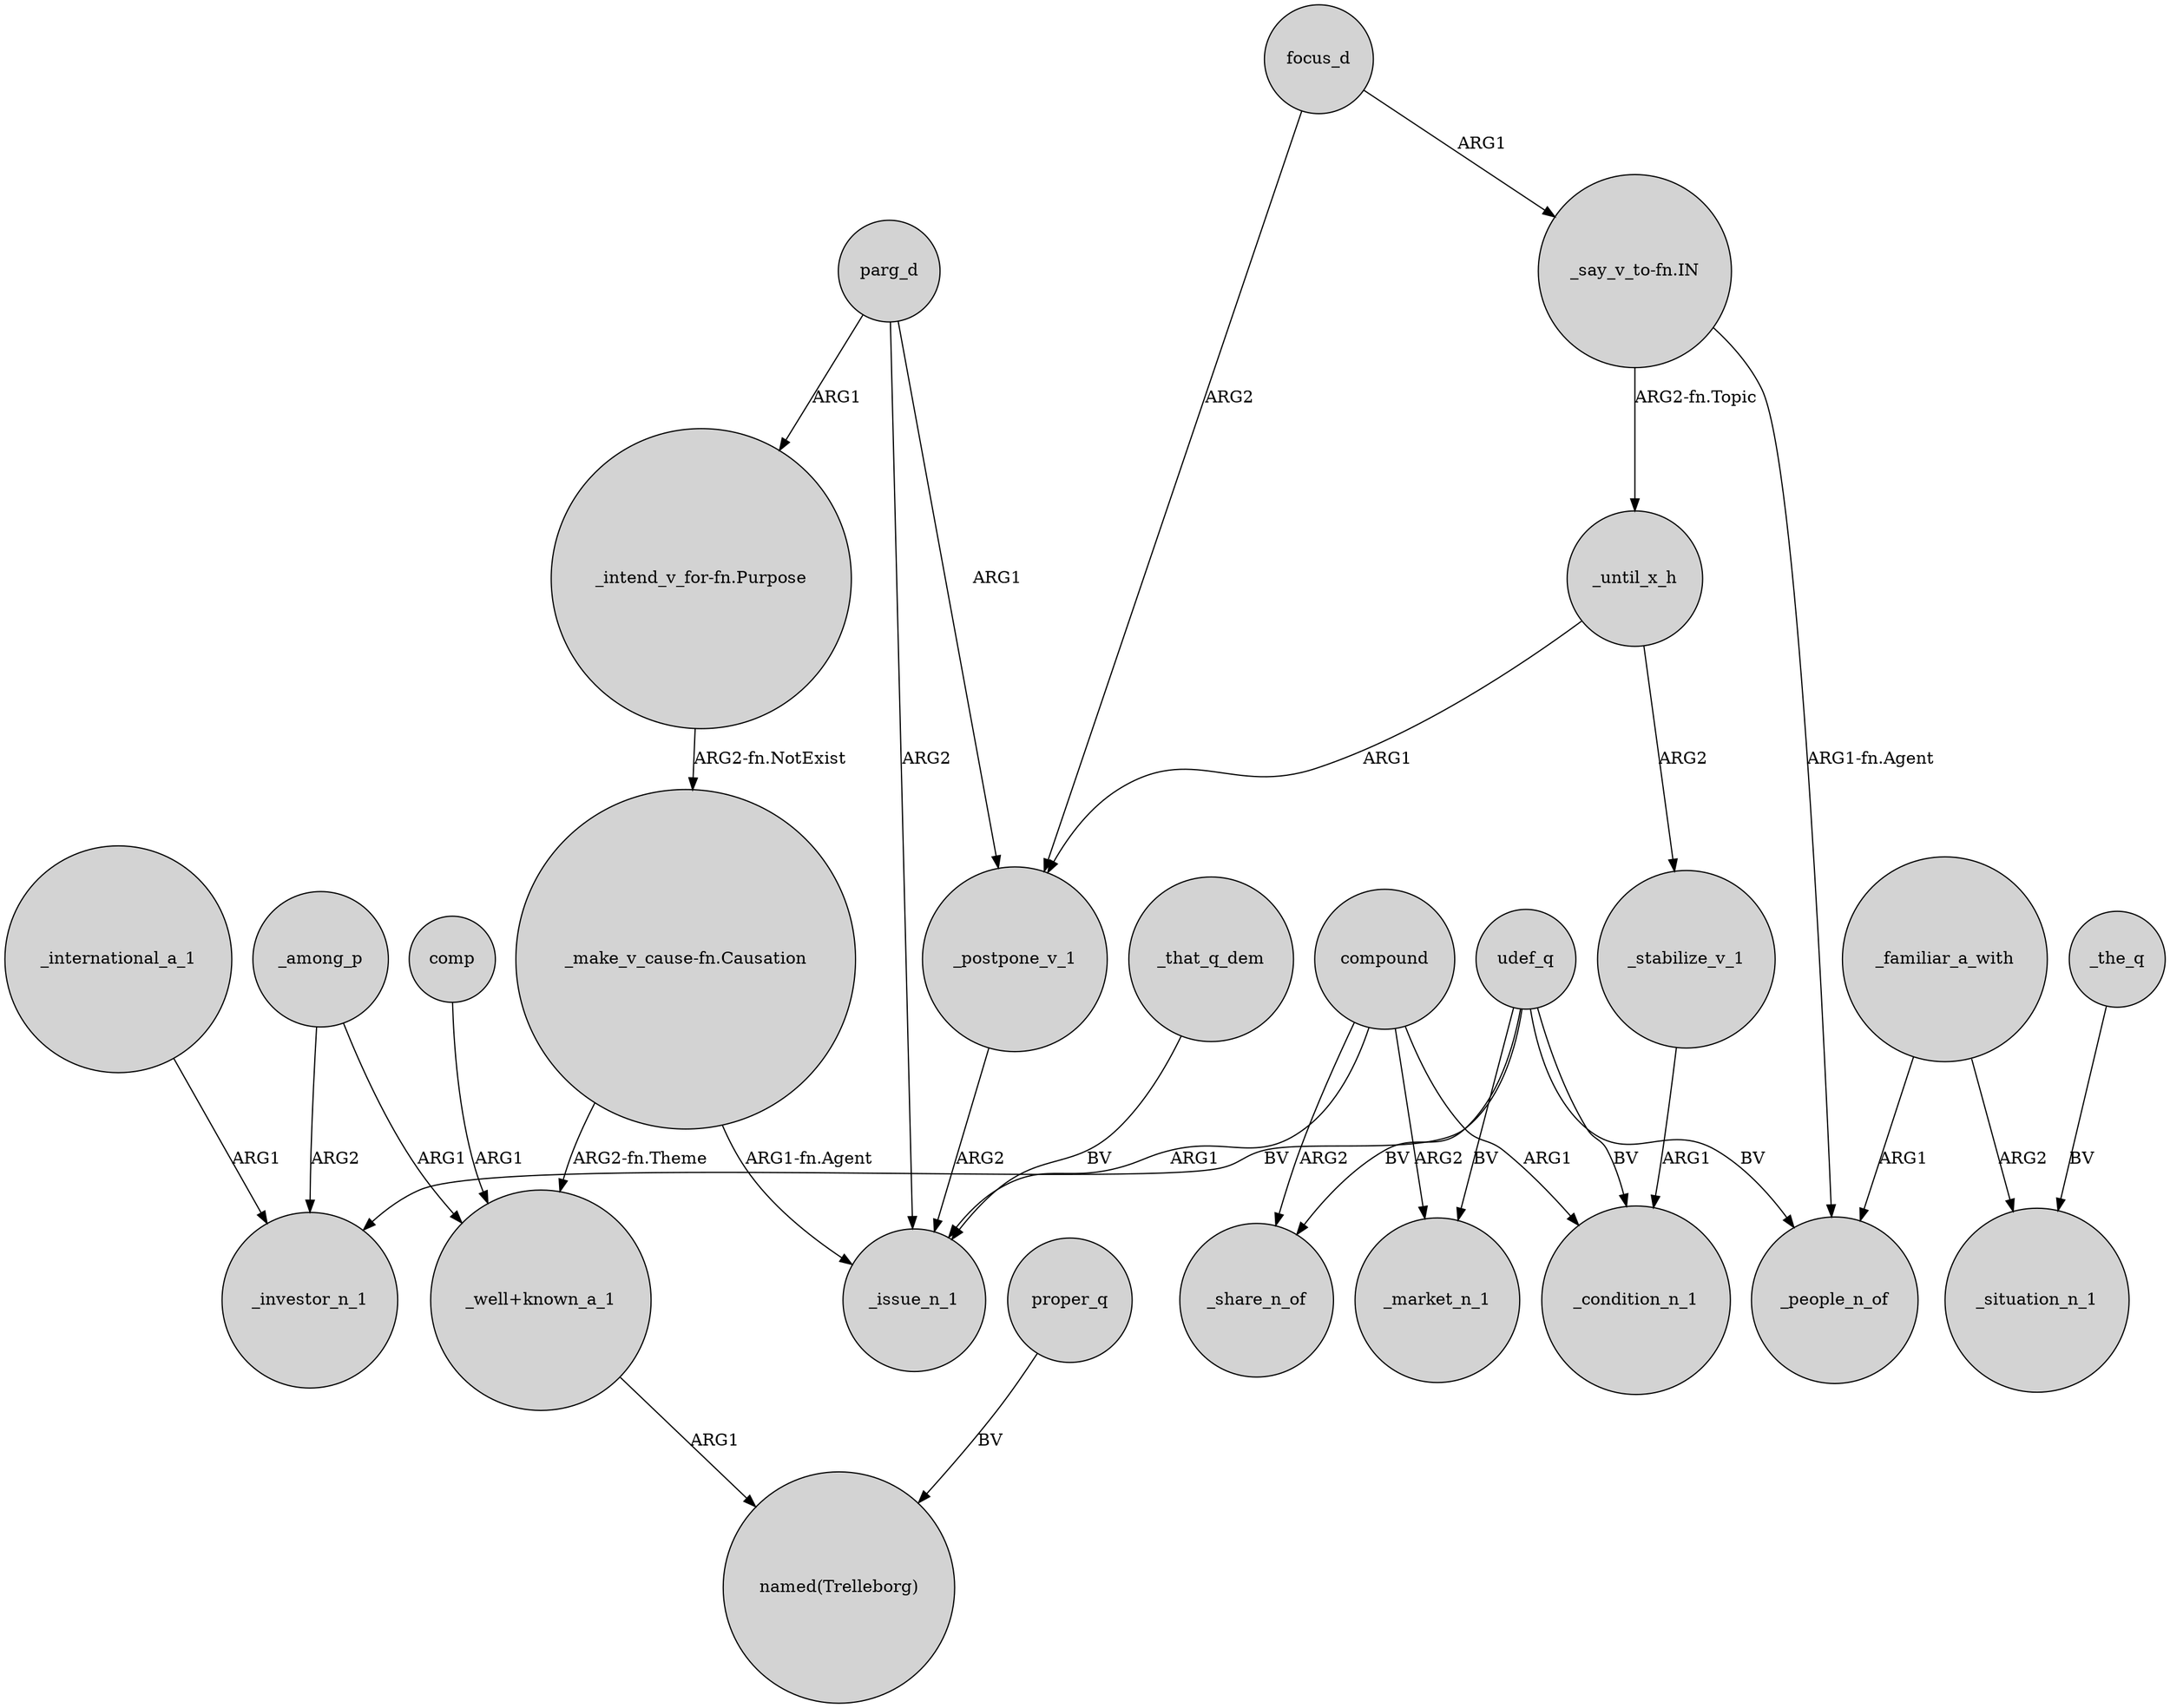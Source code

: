 digraph {
	node [shape=circle style=filled]
	compound -> _market_n_1 [label=ARG2]
	"_make_v_cause-fn.Causation" -> _issue_n_1 [label="ARG1-fn.Agent"]
	_that_q_dem -> _issue_n_1 [label=BV]
	_international_a_1 -> _investor_n_1 [label=ARG1]
	udef_q -> _investor_n_1 [label=BV]
	_familiar_a_with -> _people_n_of [label=ARG1]
	"_intend_v_for-fn.Purpose" -> "_make_v_cause-fn.Causation" [label="ARG2-fn.NotExist"]
	_until_x_h -> _postpone_v_1 [label=ARG1]
	"_well+known_a_1" -> "named(Trelleborg)" [label=ARG1]
	_the_q -> _situation_n_1 [label=BV]
	udef_q -> _market_n_1 [label=BV]
	compound -> _share_n_of [label=ARG2]
	_among_p -> _investor_n_1 [label=ARG2]
	_among_p -> "_well+known_a_1" [label=ARG1]
	_familiar_a_with -> _situation_n_1 [label=ARG2]
	focus_d -> _postpone_v_1 [label=ARG2]
	parg_d -> "_intend_v_for-fn.Purpose" [label=ARG1]
	udef_q -> _condition_n_1 [label=BV]
	udef_q -> _people_n_of [label=BV]
	"_say_v_to-fn.IN" -> _people_n_of [label="ARG1-fn.Agent"]
	compound -> _condition_n_1 [label=ARG1]
	_until_x_h -> _stabilize_v_1 [label=ARG2]
	_stabilize_v_1 -> _condition_n_1 [label=ARG1]
	compound -> _issue_n_1 [label=ARG1]
	udef_q -> _share_n_of [label=BV]
	"_make_v_cause-fn.Causation" -> "_well+known_a_1" [label="ARG2-fn.Theme"]
	proper_q -> "named(Trelleborg)" [label=BV]
	"_say_v_to-fn.IN" -> _until_x_h [label="ARG2-fn.Topic"]
	parg_d -> _issue_n_1 [label=ARG2]
	_postpone_v_1 -> _issue_n_1 [label=ARG2]
	comp -> "_well+known_a_1" [label=ARG1]
	parg_d -> _postpone_v_1 [label=ARG1]
	focus_d -> "_say_v_to-fn.IN" [label=ARG1]
}
